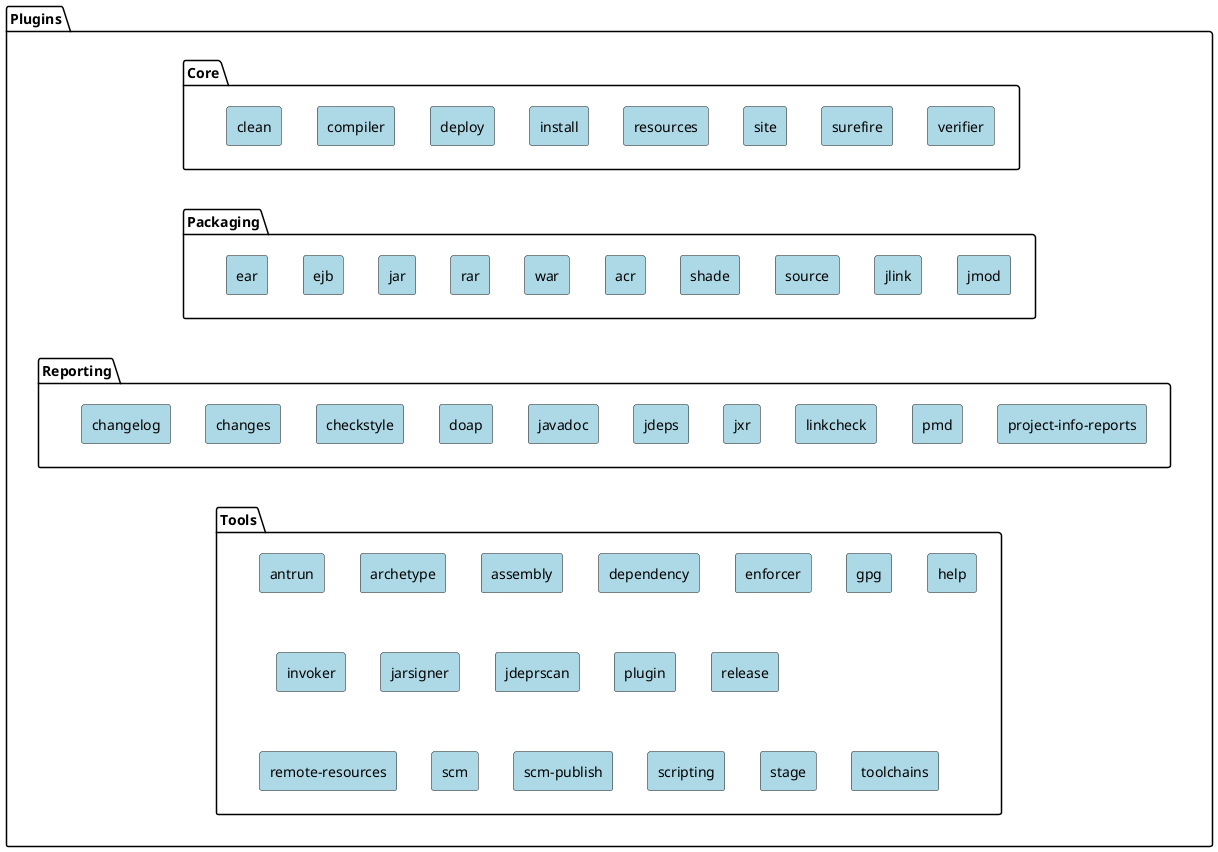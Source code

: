 /'
Licensed to the Apache Software Foundation (ASF) under one
or more contributor license agreements.  See the NOTICE file
distributed with this work for additional information
regarding copyright ownership.  The ASF licenses this file
to you under the Apache License, Version 2.0 (the
"License"); you may not use this file except in compliance
with the License.  You may obtain a copy of the License at

  http://www.apache.org/licenses/LICENSE-2.0

Unless required by applicable law or agreed to in writing,
software distributed under the License is distributed on an
"AS IS" BASIS, WITHOUT WARRANTIES OR CONDITIONS OF ANY
KIND, either express or implied.  See the License for the
specific language governing permissions and limitations
under the License.
'/
@startuml

<style>
    rectangle {
        BackgroundColor LightBlue
    }
}
</style>

package Plugins {

  package Core {
    rectangle clean
    rectangle compiler
    rectangle deploy
    rectangle install
    rectangle resources
    rectangle site
    rectangle surefire
    rectangle verifier
  }

  package Packaging {
    rectangle ear
    rectangle ejb
    rectangle jar
    rectangle rar
    rectangle war
    rectangle acr
    rectangle shade
    rectangle source
    rectangle jlink
    rectangle jmod
  }

  package Reporting {
    rectangle changelog
    rectangle changes
    rectangle checkstyle
    rectangle doap
    rectangle javadoc
    rectangle jdeps
    rectangle jxr
    rectangle linkcheck
    rectangle pmd
    rectangle "project-info-reports"
  }

  package Tools{
    rectangle antrun
    rectangle archetype
    rectangle assembly
    rectangle dependency
    rectangle enforcer
    rectangle gpg
    rectangle help
    rectangle invoker
    rectangle jarsigner
    rectangle jdeprscan
    rectangle plugin
    rectangle release
    rectangle "remote-resources"
    rectangle scm
    rectangle "scm-publish"
    rectangle scripting
    rectangle stage
    rectangle toolchains
  }
}

'hidden dependencies to change layout
Core      -[hidden]down-> Packaging
Packaging -[hidden]down-> Reporting
Packaging -[hidden]down-> Tools
Reporting -[hidden]down-> Tools

clean     -[hidden]> compiler
compiler  -[hidden]> deploy
deploy    -[hidden]> install
install   -[hidden]> resources
resources -[hidden]> site
site      -[hidden]> surefire
surefire  -[hidden]> verifier

ear       -[hidden]> ejb
ejb       -[hidden]> jar
jar       -[hidden]> rar
rar       -[hidden]> war
war       -[hidden]> acr
acr       -[hidden]> shade
shade     -[hidden]> source
source    -[hidden]> jlink
jlink     -[hidden]> jmod

changelog -[hidden]> changes
changes  -[hidden]> checkstyle
checkstyle -[hidden]> doap
doap -[hidden]> javadoc
javadoc -[hidden]> jdeps
jdeps -[hidden]> jxr
jxr  -[hidden]> linkcheck
linkcheck -[hidden]> pmd
pmd -[hidden]> "project-info-reports"

antrun -[hidden]> archetype
archetype -[hidden]> assembly
assembly -[hidden]> dependency
dependency -[hidden]> enforcer
enforcer -[hidden]> gpg
gpg -[hidden]> help

antrun -[hidden]down->invoker
invoker -[hidden]> jarsigner
jarsigner -[hidden]> jdeprscan
jdeprscan -[hidden]> plugin
plugin -[hidden]> release
invoker -[hidden]down->"remote-resources"
"remote-resources" -[hidden]> scm
scm -[hidden]> "scm-publish"
"scm-publish" -[hidden]> scripting
scripting -[hidden]> stage
stage -[hidden]> toolchains



url of clean is [[https://github.com/apache/maven-clean-plugin]]
url of compiler is [[https://github.com/apache/maven-compiler-plugin]]
url of deploy is [[https://github.com/apache/maven-deploy-plugin]]
url of install is [[https://github.com/apache/maven-install-plugin]]
url of resources is [[https://github.com/apache/maven-resources-plugin]]
url of site is [[https://github.com/apache/maven-site-plugin]]
url of surefire is [[https://github.com/apache/maven-surefire]]
url of verifier is [[https://github.com/apache/maven-verifier-plugin]]

url of ear is [[https://github.com/apache/maven-ear-plugin]]
url of ejb is [[https://github.com/apache/maven-ejb-plugin]]
url of jar is [[https://github.com/apache/maven-jar-plugin]]
url of rar is [[https://github.com/apache/maven-rar-plugin]]
url of war is [[https://github.com/apache/maven-war-plugin]]
url of acr is [[https://github.com/apache/maven-acr-plugin]]
url of shade is [[https://github.com/apache/maven-shade-plugin]]
url of source is [[https://github.com/apache/maven-source-plugin]]
url of jlink is [[https://github.com/apache/maven-jlink-plugin]]
url of jmod is [[https://github.com/apache/maven-jmod-plugin]]

url of changelog is [[https://github.com/apache/maven-changelog-plugin]]
url of changes is [[https://github.com/apache/maven-changes-plugin]]
url of checkstyle is [[https://github.com/apache/maven-checkstyle-plugin]]
url of doap is [[https://github.com/apache/maven-doap-plugin]]
url of javadoc is [[https://github.com/apache/maven-javadoc-plugin]]
url of jdeps is [[https://github.com/apache/maven-jdeps-plugin]]
url of jxr is [[https://github.com/apache/maven-jxr]]
url of linkcheck is [[https://github.com/apache/maven-linkcheck-plugin]]
url of pmd is [[https://github.com/apache/maven-pmd-plugin]]
url of "project-info-reports" is [[https://github.com/apache/maven-project-info-reports-plugin]]

url of antrun is [[https://github.com/apache/maven-antrun-plugin]]
url of archetype is [[https://github.com/apache/maven-archetype]]
url of assembly is [[https://github.com/apache/maven-assembly-plugin]]
url of dependency is [[https://github.com/apache/maven-dependency-plugin]]
url of enforcer is [[https://github.com/apache/maven-enforcer]]
url of gpg is [[https://github.com/apache/maven-gpg-plugin]]
url of help is [[https://github.com/apache/maven-help-plugin]]
url of invoker is [[https://github.com/apache/maven-invoker-plugin]]
url of jarsigner is [[https://github.com/apache/maven-jarsigner-plugin]]
url of jdeprscan is [[https://github.com/apache/maven-jdeprscan-plugin]]
url of plugin is [[https://github.com/apache/maven-plugin-tools]]
url of release is [[https://github.com/apache/maven-release]]
url of "remote-resources" is [[https://github.com/apache/maven-remote-resources-plugin]]
url of scm is [[https://github.com/apache/maven-scm]]
url of "scm-publish" is [[https://github.com/apache/maven-scm-publish-plugin]]
url of scripting is [[https://github.com/apache/maven-scripting-plugin]]
url of stage is [[https://github.com/apache/maven-stage-plugin]]
url of toolchains is [[https://github.com/apache/maven-toolchains-plugin]]


@enduml
